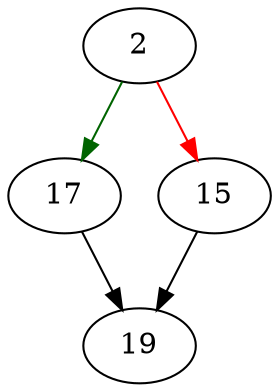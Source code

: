strict digraph "prog_fprintf" {
	// Node definitions.
	2 [entry=true];
	17;
	15;
	19;

	// Edge definitions.
	2 -> 17 [
		color=darkgreen
		cond=true
	];
	2 -> 15 [
		color=red
		cond=false
	];
	17 -> 19;
	15 -> 19;
}